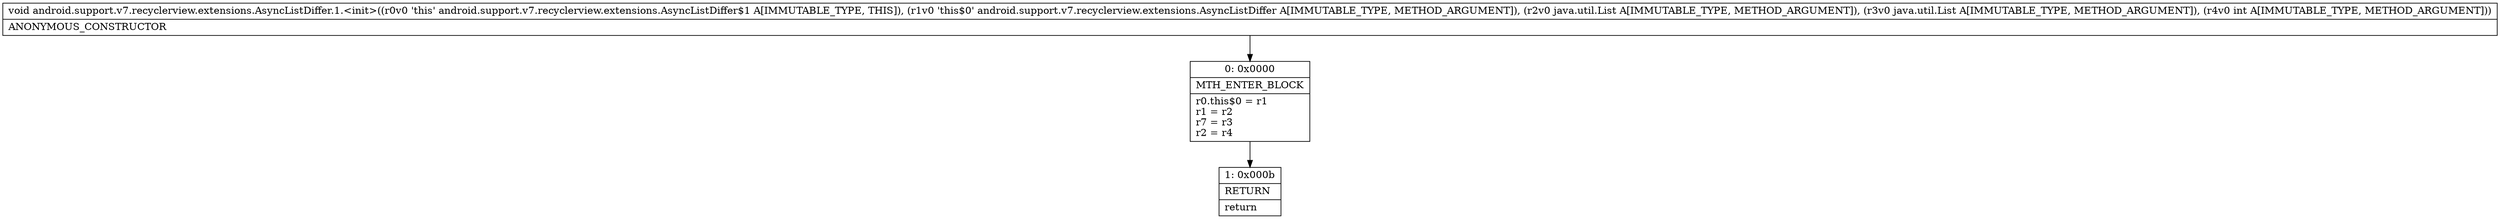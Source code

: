 digraph "CFG forandroid.support.v7.recyclerview.extensions.AsyncListDiffer.1.\<init\>(Landroid\/support\/v7\/recyclerview\/extensions\/AsyncListDiffer;Ljava\/util\/List;Ljava\/util\/List;I)V" {
Node_0 [shape=record,label="{0\:\ 0x0000|MTH_ENTER_BLOCK\l|r0.this$0 = r1\lr1 = r2\lr7 = r3\lr2 = r4\l}"];
Node_1 [shape=record,label="{1\:\ 0x000b|RETURN\l|return\l}"];
MethodNode[shape=record,label="{void android.support.v7.recyclerview.extensions.AsyncListDiffer.1.\<init\>((r0v0 'this' android.support.v7.recyclerview.extensions.AsyncListDiffer$1 A[IMMUTABLE_TYPE, THIS]), (r1v0 'this$0' android.support.v7.recyclerview.extensions.AsyncListDiffer A[IMMUTABLE_TYPE, METHOD_ARGUMENT]), (r2v0 java.util.List A[IMMUTABLE_TYPE, METHOD_ARGUMENT]), (r3v0 java.util.List A[IMMUTABLE_TYPE, METHOD_ARGUMENT]), (r4v0 int A[IMMUTABLE_TYPE, METHOD_ARGUMENT]))  | ANONYMOUS_CONSTRUCTOR\l}"];
MethodNode -> Node_0;
Node_0 -> Node_1;
}

